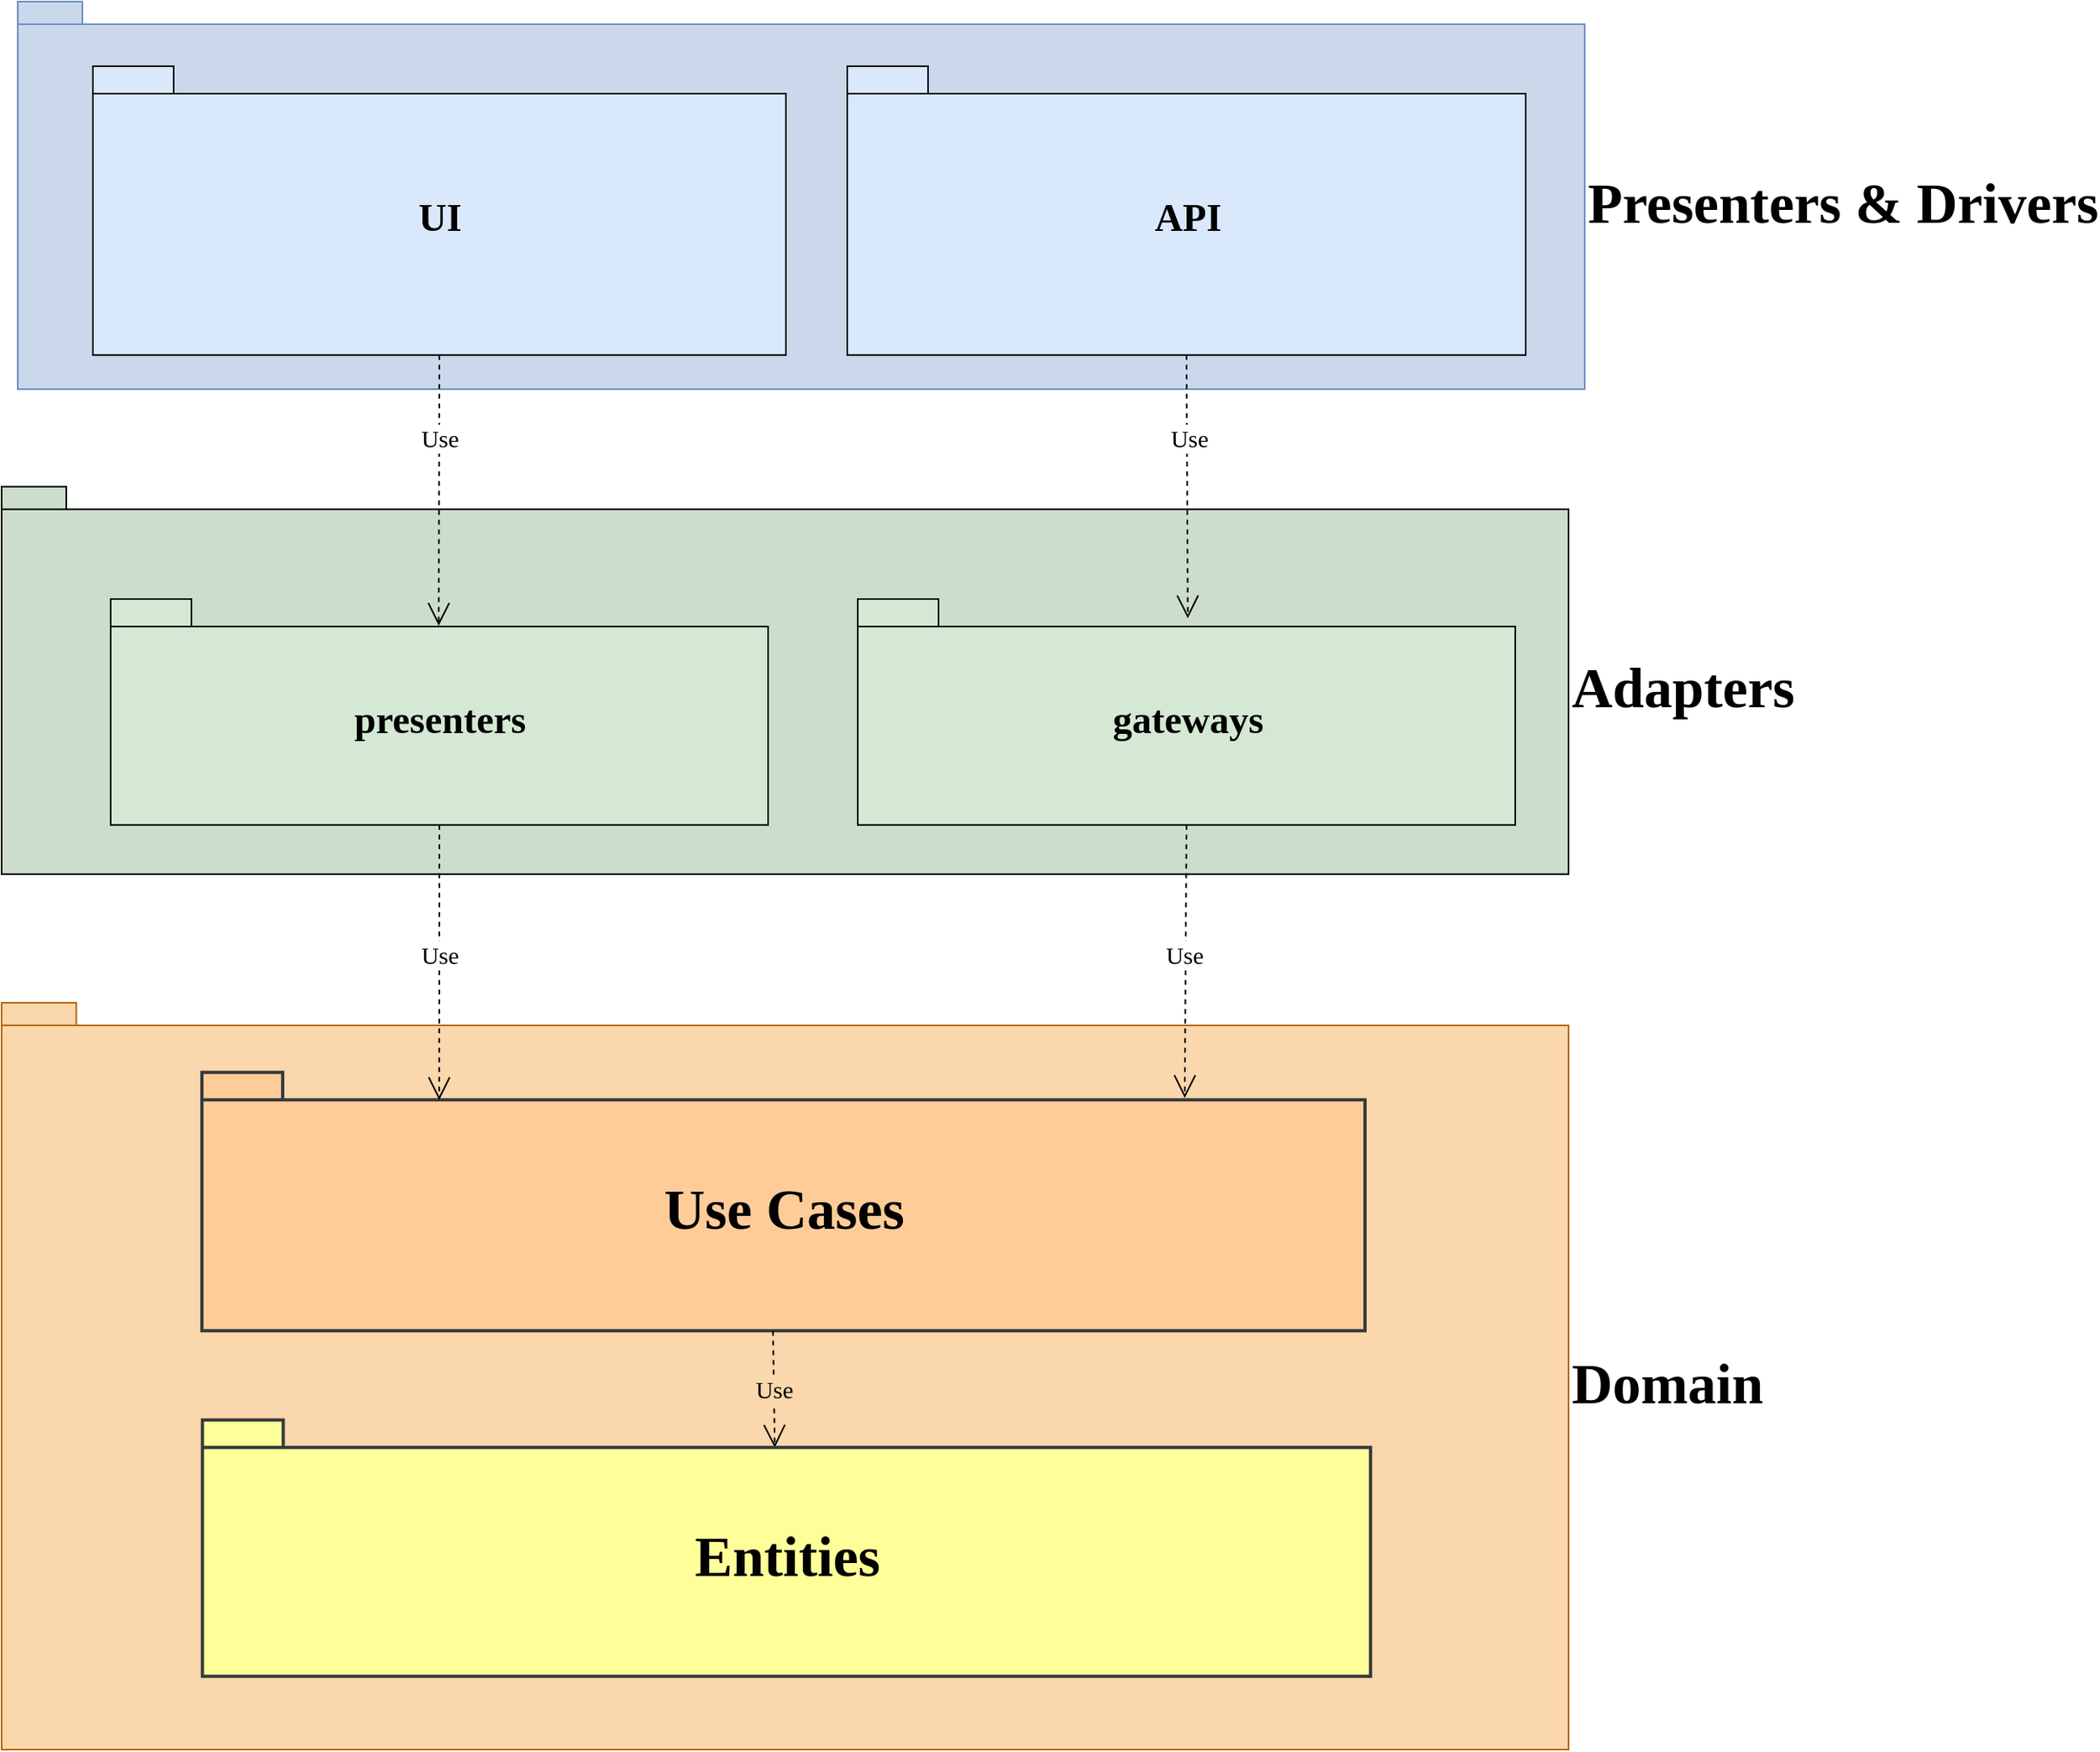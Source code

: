 <mxfile version="13.0.3" type="device"><diagram name="Page-1" id="b5b7bab2-c9e2-2cf4-8b2a-24fd1a2a6d21"><mxGraphModel dx="5678" dy="2539" grid="1" gridSize="10" guides="1" tooltips="1" connect="1" arrows="1" fold="1" page="1" pageScale="1" pageWidth="827" pageHeight="1169" background="#ffffff" math="0" shadow="0"><root><mxCell id="0"/><mxCell id="1" parent="0"/><mxCell id="m-SouOigmqOXaW1ohjSu-2" value="&lt;font style=&quot;font-size: 35px&quot;&gt;Presenters &amp;amp; Drivers&lt;/font&gt;" style="shape=folder;fontStyle=1;spacingTop=10;tabWidth=40;tabHeight=14;tabPosition=left;html=1;fontSize=15;labelPosition=right;verticalLabelPosition=middle;align=left;verticalAlign=middle;fontFamily=Verdana;fillColor=#CBD8EB;strokeColor=#6c8ebf;" vertex="1" parent="1"><mxGeometry x="-2760" y="-410.0" width="970" height="240" as="geometry"/></mxCell><mxCell id="uqNvV1NqiqEo9hl_J7HC-81" value="" style="group;strokeColor=none;fillColor=#ffffff;labelPosition=right;verticalLabelPosition=middle;align=left;verticalAlign=middle;" parent="1" vertex="1" connectable="0"><mxGeometry x="-2770" y="210" width="970" height="462.46" as="geometry"/></mxCell><mxCell id="uqNvV1NqiqEo9hl_J7HC-1" value="&lt;font style=&quot;font-size: 35px&quot;&gt;Domain&lt;/font&gt;" style="shape=folder;fontStyle=1;spacingTop=10;tabWidth=40;tabHeight=14;tabPosition=left;html=1;fontSize=15;labelPosition=right;verticalLabelPosition=middle;align=left;verticalAlign=middle;fontFamily=Verdana;fillColor=#fad7ac;strokeColor=#b46504;" parent="uqNvV1NqiqEo9hl_J7HC-81" vertex="1"><mxGeometry width="970" height="462.46" as="geometry"/></mxCell><mxCell id="6e0c8c40b5770093-49" value="&lt;font style=&quot;font-size: 35px&quot;&gt;Use Cases&lt;/font&gt;" style="shape=folder;fontStyle=1;spacingTop=10;tabWidth=50;tabHeight=17;tabPosition=left;html=1;rounded=0;shadow=0;comic=0;labelBackgroundColor=none;strokeWidth=2;fontFamily=Verdana;fontSize=12;align=center;labelPosition=center;verticalLabelPosition=middle;verticalAlign=middle;fillColor=#ffcc99;strokeColor=#36393d;" parent="uqNvV1NqiqEo9hl_J7HC-81" vertex="1"><mxGeometry x="124" y="43.12" width="720" height="160" as="geometry"/></mxCell><mxCell id="uqNvV1NqiqEo9hl_J7HC-5" value="Use" style="endArrow=open;endSize=12;dashed=1;html=1;fontFamily=Verdana;fontSize=15;entryX=0.49;entryY=0.108;entryDx=0;entryDy=0;entryPerimeter=0;exitX=0.491;exitY=1.001;exitDx=0;exitDy=0;exitPerimeter=0;labelBackgroundColor=#FAD7AC;" parent="uqNvV1NqiqEo9hl_J7HC-81" source="6e0c8c40b5770093-49" target="6e0c8c40b5770093-50" edge="1"><mxGeometry x="0.002" width="160" relative="1" as="geometry"><mxPoint x="498.213" y="169.262" as="sourcePoint"/><mxPoint x="498.215" y="307.803" as="targetPoint"/><mxPoint as="offset"/></mxGeometry></mxCell><mxCell id="uqNvV1NqiqEo9hl_J7HC-6" value="" style="group;fontSize=13;labelPosition=center;verticalLabelPosition=middle;align=center;verticalAlign=middle;fillColor=none;strokeColor=none;strokeWidth=2;" parent="uqNvV1NqiqEo9hl_J7HC-81" vertex="1" connectable="0"><mxGeometry x="228.373" y="246.71" width="706.354" height="182.06" as="geometry"/></mxCell><mxCell id="6e0c8c40b5770093-50" value="&lt;font style=&quot;font-size: 35px&quot;&gt;Entities&lt;/font&gt;" style="shape=folder;fontStyle=1;spacingTop=10;tabWidth=50;tabHeight=17;tabPosition=left;html=1;rounded=0;shadow=0;comic=0;labelBackgroundColor=none;strokeWidth=2;fontFamily=Verdana;fontSize=10;align=center;labelPosition=center;verticalLabelPosition=middle;verticalAlign=middle;fillColor=#FFFF99;strokeColor=#36393d;" parent="uqNvV1NqiqEo9hl_J7HC-6" vertex="1"><mxGeometry x="-104.055" y="11.67" width="723.091" height="158.72" as="geometry"/></mxCell><mxCell id="uqNvV1NqiqEo9hl_J7HC-12" value="&lt;font style=&quot;font-size: 35px&quot;&gt;Adapters&lt;/font&gt;" style="shape=folder;fontStyle=1;spacingTop=10;tabWidth=40;tabHeight=14;tabPosition=left;html=1;fontSize=15;labelPosition=right;verticalLabelPosition=middle;align=left;verticalAlign=middle;fontFamily=Verdana;fillColor=#CCDECB;strokeColor=#000000;" parent="1" vertex="1"><mxGeometry x="-2770" y="-109.59" width="970" height="240" as="geometry"/></mxCell><mxCell id="uqNvV1NqiqEo9hl_J7HC-13" value="&lt;font style=&quot;font-size: 24px&quot;&gt;presenters&lt;/font&gt;" style="shape=folder;fontStyle=1;spacingTop=10;tabWidth=50;tabHeight=17;tabPosition=left;html=1;rounded=0;shadow=0;comic=0;labelBackgroundColor=none;strokeWidth=1;fontFamily=Verdana;fontSize=10;align=center;labelPosition=center;verticalLabelPosition=middle;verticalAlign=middle;fillColor=#d5e8d4;strokeColor=#000000;" parent="1" vertex="1"><mxGeometry x="-2702.5" y="-40" width="407" height="139.82" as="geometry"/></mxCell><mxCell id="uqNvV1NqiqEo9hl_J7HC-15" value="" style="group;fillColor=none;strokeColor=none;" parent="1" vertex="1" connectable="0"><mxGeometry x="-2240" y="-40" width="407" height="139.82" as="geometry"/></mxCell><mxCell id="uqNvV1NqiqEo9hl_J7HC-16" value="&lt;font style=&quot;font-size: 24px&quot;&gt;gateways&lt;/font&gt;" style="shape=folder;fontStyle=1;spacingTop=10;tabWidth=50;tabHeight=17;tabPosition=left;html=1;rounded=0;shadow=0;comic=0;labelBackgroundColor=none;strokeWidth=1;fontFamily=Verdana;fontSize=10;align=center;labelPosition=center;verticalLabelPosition=middle;verticalAlign=middle;fillColor=#d5e8d4;strokeColor=#000000;" parent="uqNvV1NqiqEo9hl_J7HC-15" vertex="1"><mxGeometry width="407.0" height="139.82" as="geometry"/></mxCell><mxCell id="uqNvV1NqiqEo9hl_J7HC-43" value="&lt;font style=&quot;font-size: 24px&quot;&gt;UI&lt;/font&gt;" style="shape=folder;fontStyle=1;spacingTop=10;tabWidth=50;tabHeight=17;tabPosition=left;html=1;rounded=0;shadow=0;comic=0;labelBackgroundColor=none;strokeWidth=1;fontFamily=Verdana;fontSize=18;align=center;labelPosition=center;verticalLabelPosition=middle;verticalAlign=middle;fillColor=#dae8fc;strokeColor=#000000;" parent="1" vertex="1"><mxGeometry x="-2713.5" y="-370" width="429" height="178.82" as="geometry"/></mxCell><mxCell id="uqNvV1NqiqEo9hl_J7HC-68" value="Use" style="endArrow=open;endSize=12;dashed=1;html=1;fontFamily=Verdana;fontSize=15;exitX=0.5;exitY=1;exitDx=0;exitDy=0;exitPerimeter=0;entryX=0.499;entryY=0.118;entryDx=0;entryDy=0;entryPerimeter=0;" parent="1" source="uqNvV1NqiqEo9hl_J7HC-43" target="uqNvV1NqiqEo9hl_J7HC-13" edge="1"><mxGeometry x="-0.39" width="160" relative="1" as="geometry"><mxPoint x="-2600" y="-147.41" as="sourcePoint"/><mxPoint x="-2800" as="targetPoint"/><mxPoint as="offset"/></mxGeometry></mxCell><mxCell id="uqNvV1NqiqEo9hl_J7HC-86" value="Use" style="endArrow=open;endSize=12;dashed=1;html=1;fontFamily=Verdana;fontSize=15;exitX=0.5;exitY=1;exitDx=0;exitDy=0;exitPerimeter=0;entryX=0.845;entryY=0.099;entryDx=0;entryDy=0;entryPerimeter=0;" parent="1" source="uqNvV1NqiqEo9hl_J7HC-16" target="6e0c8c40b5770093-49" edge="1"><mxGeometry x="-0.052" y="-1" width="160" relative="1" as="geometry"><mxPoint x="-2303.75" y="107.88" as="sourcePoint"/><mxPoint x="-2496.988" y="328.66" as="targetPoint"/><Array as="points"/><mxPoint as="offset"/></mxGeometry></mxCell><mxCell id="uqNvV1NqiqEo9hl_J7HC-87" value="Use" style="endArrow=open;endSize=12;dashed=1;html=1;fontFamily=Verdana;fontSize=15;exitX=0.5;exitY=1;exitDx=0;exitDy=0;exitPerimeter=0;entryX=0.502;entryY=0.085;entryDx=0;entryDy=0;entryPerimeter=0;" parent="1" source="uqNvV1NqiqEo9hl_J7HC-117" target="uqNvV1NqiqEo9hl_J7HC-16" edge="1"><mxGeometry x="-0.372" y="1" width="160" relative="1" as="geometry"><mxPoint x="-2358" y="-152.18" as="sourcePoint"/><mxPoint x="-2333.3" y="1.336" as="targetPoint"/><Array as="points"/><mxPoint as="offset"/></mxGeometry></mxCell><mxCell id="uqNvV1NqiqEo9hl_J7HC-117" value="&lt;font style=&quot;font-size: 24px&quot;&gt;API&lt;/font&gt;" style="shape=folder;fontStyle=1;spacingTop=10;tabWidth=50;tabHeight=17;tabPosition=left;html=1;rounded=0;shadow=0;comic=0;labelBackgroundColor=none;strokeWidth=1;fontFamily=Verdana;fontSize=18;align=center;labelPosition=center;verticalLabelPosition=middle;verticalAlign=middle;fillColor=#dae8fc;strokeColor=#000000;" parent="1" vertex="1"><mxGeometry x="-2246.5" y="-370" width="420" height="178.82" as="geometry"/></mxCell><mxCell id="uqNvV1NqiqEo9hl_J7HC-121" value="Use" style="endArrow=open;endSize=12;dashed=1;html=1;fontFamily=Verdana;fontSize=15;exitX=0.5;exitY=1;exitDx=0;exitDy=0;exitPerimeter=0;entryX=0.204;entryY=0.107;entryDx=0;entryDy=0;entryPerimeter=0;" parent="1" source="uqNvV1NqiqEo9hl_J7HC-13" target="6e0c8c40b5770093-49" edge="1"><mxGeometry x="-0.059" width="160" relative="1" as="geometry"><mxPoint x="-2856.66" y="130.16" as="sourcePoint"/><mxPoint x="-2642" y="281" as="targetPoint"/><Array as="points"/><mxPoint as="offset"/></mxGeometry></mxCell></root></mxGraphModel></diagram></mxfile>